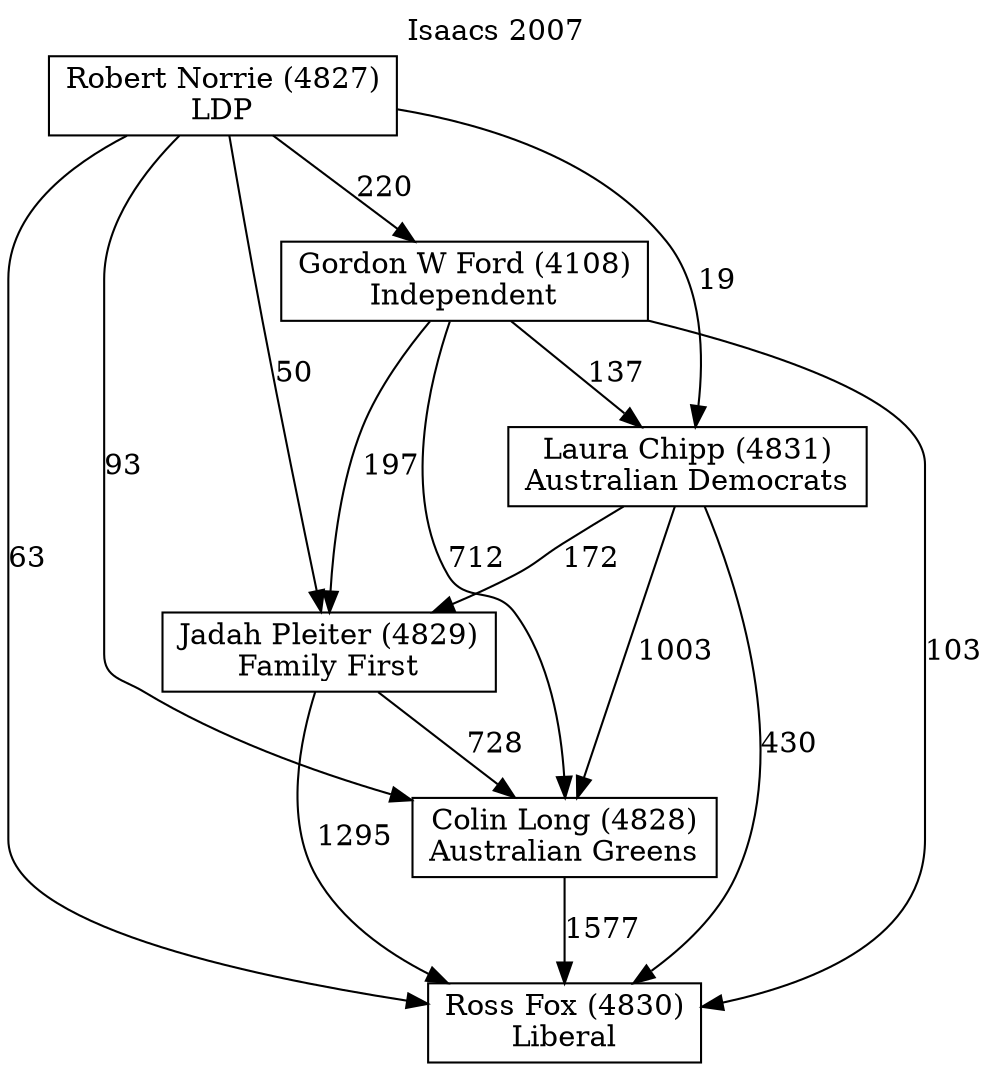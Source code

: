 // House preference flow
digraph "Ross Fox (4830)_Isaacs_2007" {
	graph [label="Isaacs 2007" labelloc=t mclimit=2]
	node [shape=box]
	"Ross Fox (4830)" [label="Ross Fox (4830)
Liberal"]
	"Colin Long (4828)" [label="Colin Long (4828)
Australian Greens"]
	"Jadah Pleiter (4829)" [label="Jadah Pleiter (4829)
Family First"]
	"Laura Chipp (4831)" [label="Laura Chipp (4831)
Australian Democrats"]
	"Gordon W Ford (4108)" [label="Gordon W Ford (4108)
Independent"]
	"Robert Norrie (4827)" [label="Robert Norrie (4827)
LDP"]
	"Colin Long (4828)" -> "Ross Fox (4830)" [label=1577]
	"Jadah Pleiter (4829)" -> "Colin Long (4828)" [label=728]
	"Laura Chipp (4831)" -> "Jadah Pleiter (4829)" [label=172]
	"Gordon W Ford (4108)" -> "Laura Chipp (4831)" [label=137]
	"Robert Norrie (4827)" -> "Gordon W Ford (4108)" [label=220]
	"Jadah Pleiter (4829)" -> "Ross Fox (4830)" [label=1295]
	"Laura Chipp (4831)" -> "Ross Fox (4830)" [label=430]
	"Gordon W Ford (4108)" -> "Ross Fox (4830)" [label=103]
	"Robert Norrie (4827)" -> "Ross Fox (4830)" [label=63]
	"Robert Norrie (4827)" -> "Laura Chipp (4831)" [label=19]
	"Gordon W Ford (4108)" -> "Jadah Pleiter (4829)" [label=197]
	"Robert Norrie (4827)" -> "Jadah Pleiter (4829)" [label=50]
	"Laura Chipp (4831)" -> "Colin Long (4828)" [label=1003]
	"Gordon W Ford (4108)" -> "Colin Long (4828)" [label=712]
	"Robert Norrie (4827)" -> "Colin Long (4828)" [label=93]
}
